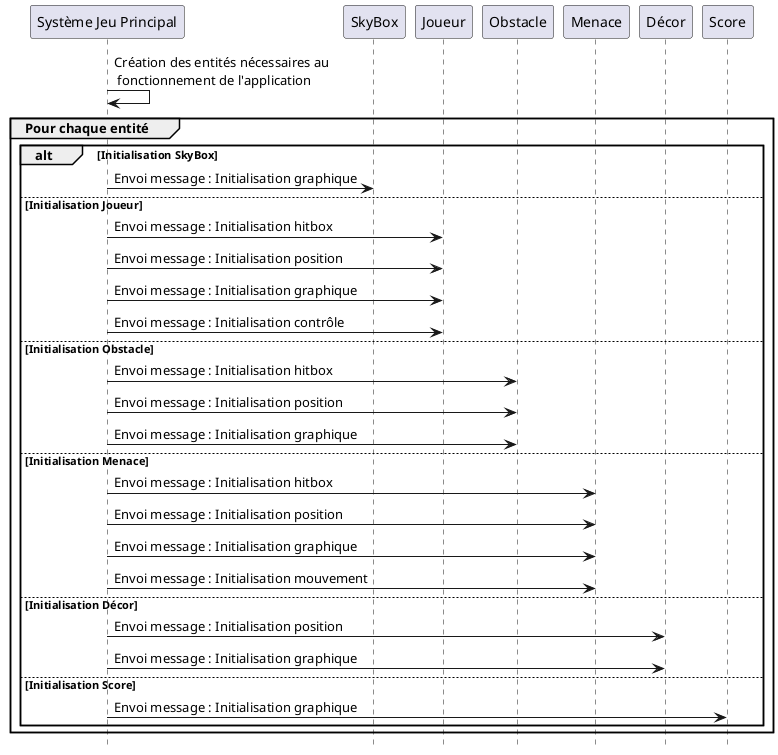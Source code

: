 @startuml
hide footbox

participant "Système Jeu Principal" as systeme
participant "SkyBox" as skyEnt
participant "Joueur" as joueurEnt
participant "Obstacle" as obsEnt
participant "Menace" as menEnt
participant "Décor" as decEnt
participant "Score" as scoreEnt

systeme -> systeme : Création des entités nécessaires au \n fonctionnement de l'application

group Pour chaque entité
    alt Initialisation SkyBox
        systeme -> skyEnt : Envoi message : Initialisation graphique
    else Initialisation Joueur
        systeme -> joueurEnt : Envoi message : Initialisation hitbox
        systeme -> joueurEnt : Envoi message : Initialisation position
        systeme -> joueurEnt : Envoi message : Initialisation graphique
        systeme -> joueurEnt : Envoi message : Initialisation contrôle
    else Initialisation Obstacle
        systeme -> obsEnt : Envoi message : Initialisation hitbox
        systeme -> obsEnt : Envoi message : Initialisation position
        systeme -> obsEnt : Envoi message : Initialisation graphique
    else Initialisation Menace
        systeme -> menEnt : Envoi message : Initialisation hitbox
        systeme -> menEnt : Envoi message : Initialisation position
        systeme -> menEnt : Envoi message : Initialisation graphique
        systeme -> menEnt : Envoi message : Initialisation mouvement
    else Initialisation Décor
        systeme -> decEnt : Envoi message : Initialisation position
        systeme -> decEnt : Envoi message : Initialisation graphique
    else Initialisation Score
        systeme -> scoreEnt : Envoi message : Initialisation graphique
    end
end


@enduml